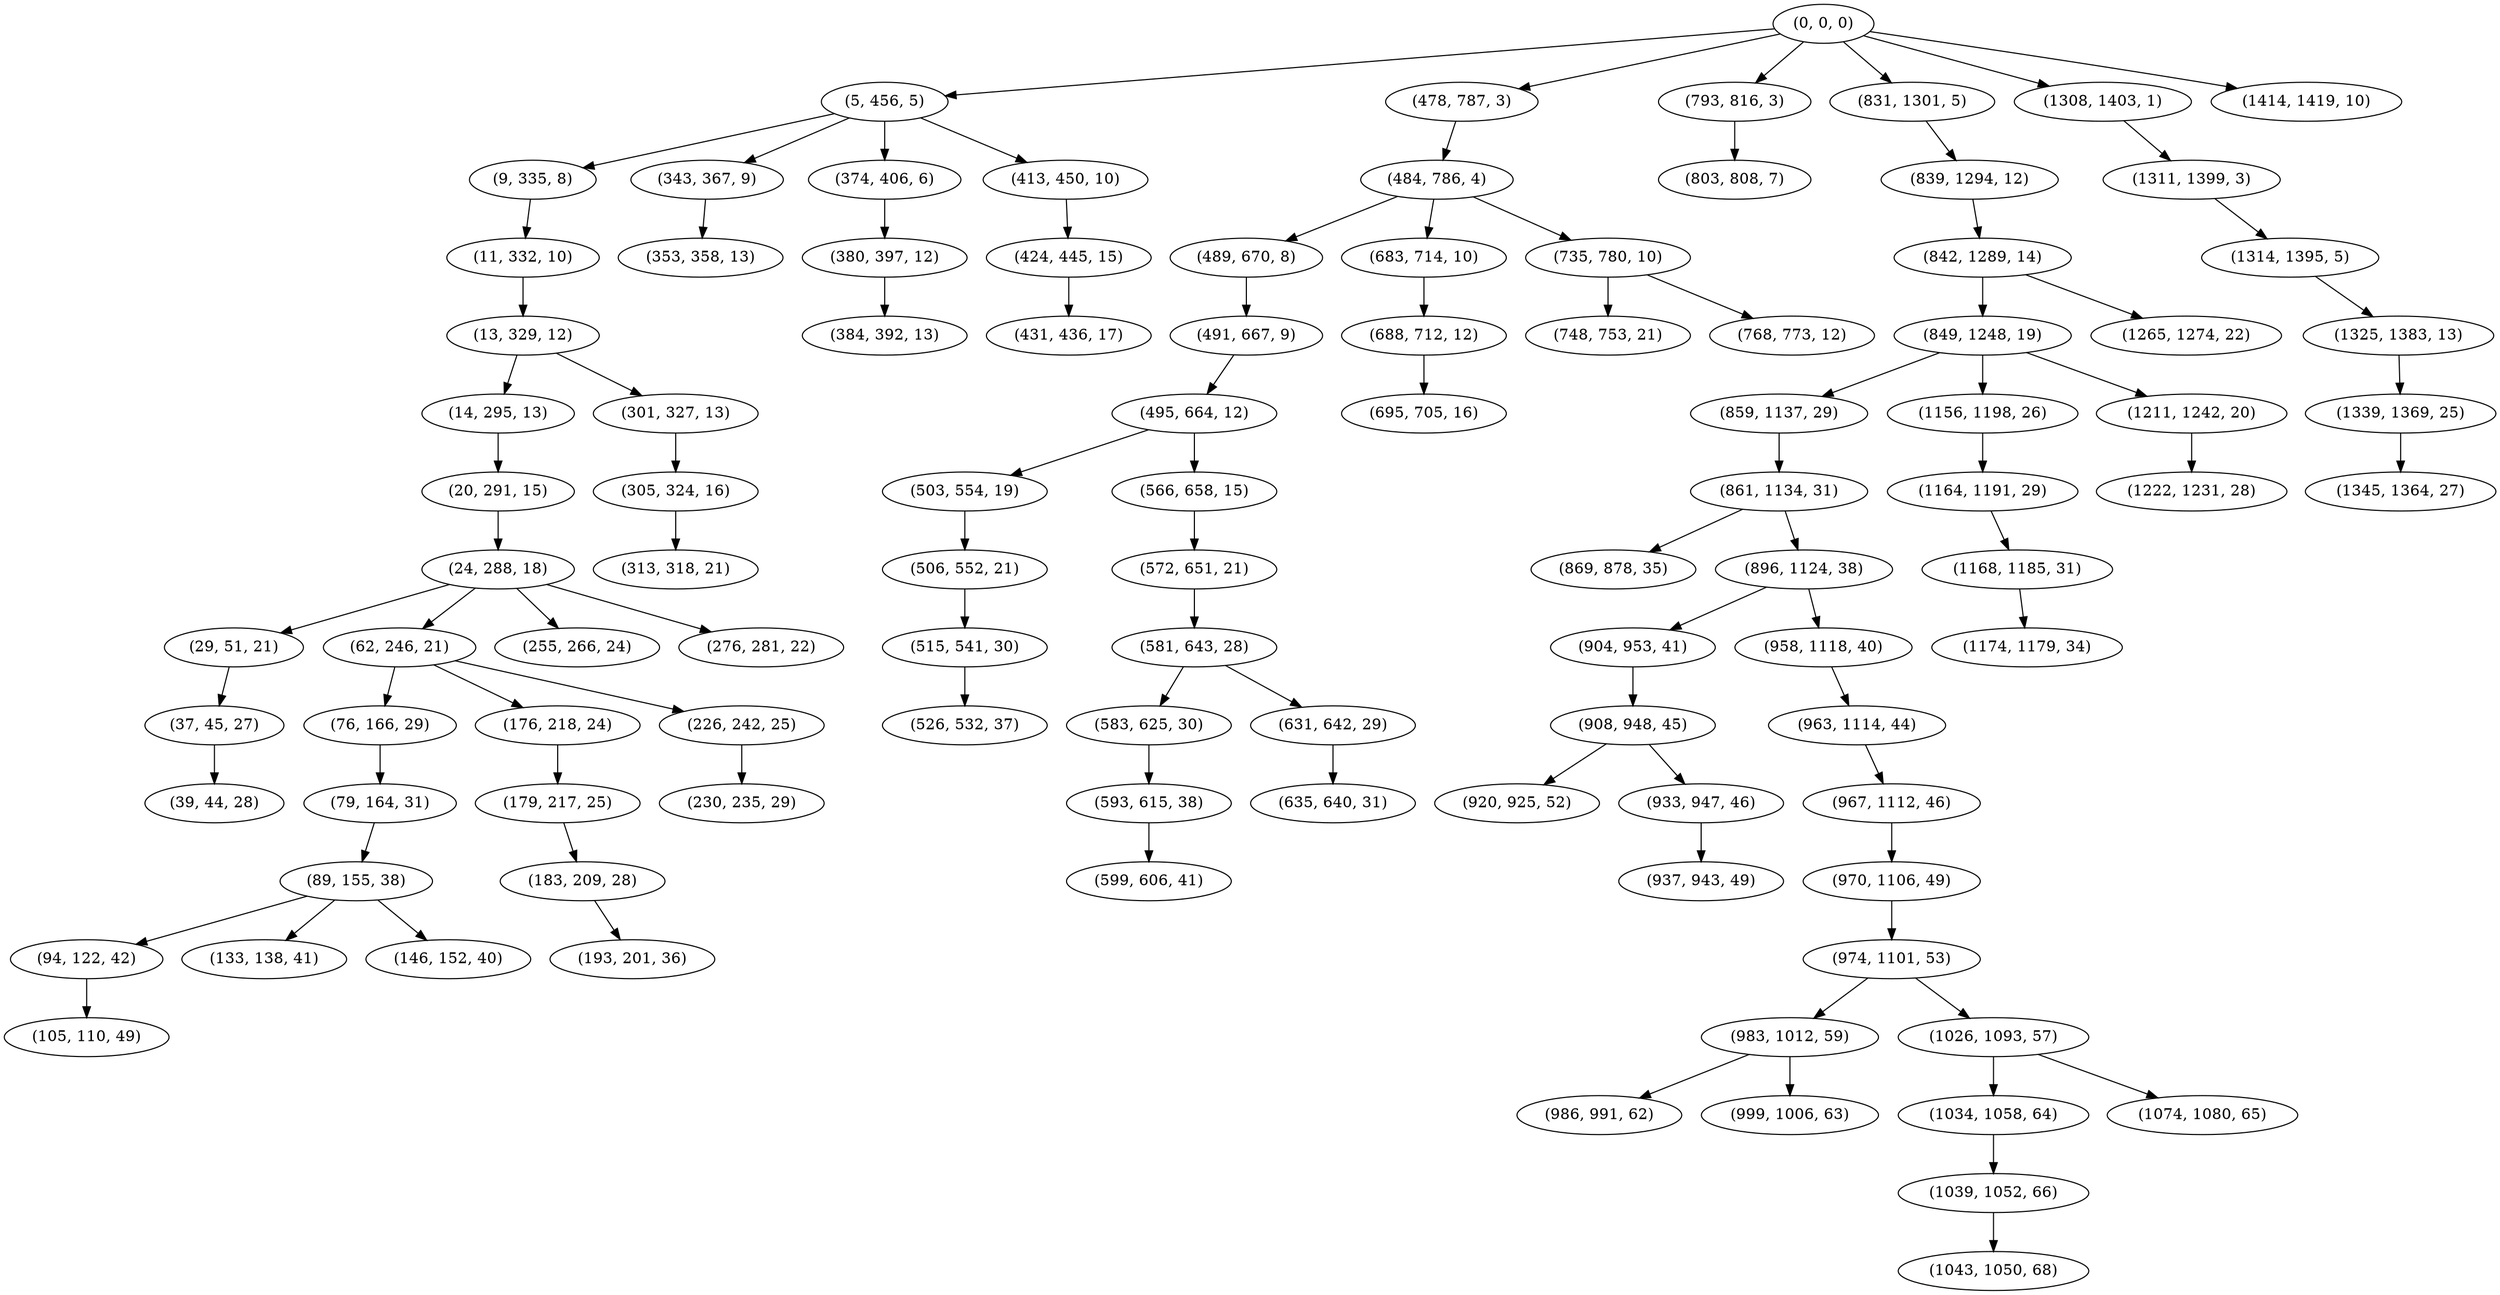 digraph tree {
    "(0, 0, 0)";
    "(5, 456, 5)";
    "(9, 335, 8)";
    "(11, 332, 10)";
    "(13, 329, 12)";
    "(14, 295, 13)";
    "(20, 291, 15)";
    "(24, 288, 18)";
    "(29, 51, 21)";
    "(37, 45, 27)";
    "(39, 44, 28)";
    "(62, 246, 21)";
    "(76, 166, 29)";
    "(79, 164, 31)";
    "(89, 155, 38)";
    "(94, 122, 42)";
    "(105, 110, 49)";
    "(133, 138, 41)";
    "(146, 152, 40)";
    "(176, 218, 24)";
    "(179, 217, 25)";
    "(183, 209, 28)";
    "(193, 201, 36)";
    "(226, 242, 25)";
    "(230, 235, 29)";
    "(255, 266, 24)";
    "(276, 281, 22)";
    "(301, 327, 13)";
    "(305, 324, 16)";
    "(313, 318, 21)";
    "(343, 367, 9)";
    "(353, 358, 13)";
    "(374, 406, 6)";
    "(380, 397, 12)";
    "(384, 392, 13)";
    "(413, 450, 10)";
    "(424, 445, 15)";
    "(431, 436, 17)";
    "(478, 787, 3)";
    "(484, 786, 4)";
    "(489, 670, 8)";
    "(491, 667, 9)";
    "(495, 664, 12)";
    "(503, 554, 19)";
    "(506, 552, 21)";
    "(515, 541, 30)";
    "(526, 532, 37)";
    "(566, 658, 15)";
    "(572, 651, 21)";
    "(581, 643, 28)";
    "(583, 625, 30)";
    "(593, 615, 38)";
    "(599, 606, 41)";
    "(631, 642, 29)";
    "(635, 640, 31)";
    "(683, 714, 10)";
    "(688, 712, 12)";
    "(695, 705, 16)";
    "(735, 780, 10)";
    "(748, 753, 21)";
    "(768, 773, 12)";
    "(793, 816, 3)";
    "(803, 808, 7)";
    "(831, 1301, 5)";
    "(839, 1294, 12)";
    "(842, 1289, 14)";
    "(849, 1248, 19)";
    "(859, 1137, 29)";
    "(861, 1134, 31)";
    "(869, 878, 35)";
    "(896, 1124, 38)";
    "(904, 953, 41)";
    "(908, 948, 45)";
    "(920, 925, 52)";
    "(933, 947, 46)";
    "(937, 943, 49)";
    "(958, 1118, 40)";
    "(963, 1114, 44)";
    "(967, 1112, 46)";
    "(970, 1106, 49)";
    "(974, 1101, 53)";
    "(983, 1012, 59)";
    "(986, 991, 62)";
    "(999, 1006, 63)";
    "(1026, 1093, 57)";
    "(1034, 1058, 64)";
    "(1039, 1052, 66)";
    "(1043, 1050, 68)";
    "(1074, 1080, 65)";
    "(1156, 1198, 26)";
    "(1164, 1191, 29)";
    "(1168, 1185, 31)";
    "(1174, 1179, 34)";
    "(1211, 1242, 20)";
    "(1222, 1231, 28)";
    "(1265, 1274, 22)";
    "(1308, 1403, 1)";
    "(1311, 1399, 3)";
    "(1314, 1395, 5)";
    "(1325, 1383, 13)";
    "(1339, 1369, 25)";
    "(1345, 1364, 27)";
    "(1414, 1419, 10)";
    "(0, 0, 0)" -> "(5, 456, 5)";
    "(0, 0, 0)" -> "(478, 787, 3)";
    "(0, 0, 0)" -> "(793, 816, 3)";
    "(0, 0, 0)" -> "(831, 1301, 5)";
    "(0, 0, 0)" -> "(1308, 1403, 1)";
    "(0, 0, 0)" -> "(1414, 1419, 10)";
    "(5, 456, 5)" -> "(9, 335, 8)";
    "(5, 456, 5)" -> "(343, 367, 9)";
    "(5, 456, 5)" -> "(374, 406, 6)";
    "(5, 456, 5)" -> "(413, 450, 10)";
    "(9, 335, 8)" -> "(11, 332, 10)";
    "(11, 332, 10)" -> "(13, 329, 12)";
    "(13, 329, 12)" -> "(14, 295, 13)";
    "(13, 329, 12)" -> "(301, 327, 13)";
    "(14, 295, 13)" -> "(20, 291, 15)";
    "(20, 291, 15)" -> "(24, 288, 18)";
    "(24, 288, 18)" -> "(29, 51, 21)";
    "(24, 288, 18)" -> "(62, 246, 21)";
    "(24, 288, 18)" -> "(255, 266, 24)";
    "(24, 288, 18)" -> "(276, 281, 22)";
    "(29, 51, 21)" -> "(37, 45, 27)";
    "(37, 45, 27)" -> "(39, 44, 28)";
    "(62, 246, 21)" -> "(76, 166, 29)";
    "(62, 246, 21)" -> "(176, 218, 24)";
    "(62, 246, 21)" -> "(226, 242, 25)";
    "(76, 166, 29)" -> "(79, 164, 31)";
    "(79, 164, 31)" -> "(89, 155, 38)";
    "(89, 155, 38)" -> "(94, 122, 42)";
    "(89, 155, 38)" -> "(133, 138, 41)";
    "(89, 155, 38)" -> "(146, 152, 40)";
    "(94, 122, 42)" -> "(105, 110, 49)";
    "(176, 218, 24)" -> "(179, 217, 25)";
    "(179, 217, 25)" -> "(183, 209, 28)";
    "(183, 209, 28)" -> "(193, 201, 36)";
    "(226, 242, 25)" -> "(230, 235, 29)";
    "(301, 327, 13)" -> "(305, 324, 16)";
    "(305, 324, 16)" -> "(313, 318, 21)";
    "(343, 367, 9)" -> "(353, 358, 13)";
    "(374, 406, 6)" -> "(380, 397, 12)";
    "(380, 397, 12)" -> "(384, 392, 13)";
    "(413, 450, 10)" -> "(424, 445, 15)";
    "(424, 445, 15)" -> "(431, 436, 17)";
    "(478, 787, 3)" -> "(484, 786, 4)";
    "(484, 786, 4)" -> "(489, 670, 8)";
    "(484, 786, 4)" -> "(683, 714, 10)";
    "(484, 786, 4)" -> "(735, 780, 10)";
    "(489, 670, 8)" -> "(491, 667, 9)";
    "(491, 667, 9)" -> "(495, 664, 12)";
    "(495, 664, 12)" -> "(503, 554, 19)";
    "(495, 664, 12)" -> "(566, 658, 15)";
    "(503, 554, 19)" -> "(506, 552, 21)";
    "(506, 552, 21)" -> "(515, 541, 30)";
    "(515, 541, 30)" -> "(526, 532, 37)";
    "(566, 658, 15)" -> "(572, 651, 21)";
    "(572, 651, 21)" -> "(581, 643, 28)";
    "(581, 643, 28)" -> "(583, 625, 30)";
    "(581, 643, 28)" -> "(631, 642, 29)";
    "(583, 625, 30)" -> "(593, 615, 38)";
    "(593, 615, 38)" -> "(599, 606, 41)";
    "(631, 642, 29)" -> "(635, 640, 31)";
    "(683, 714, 10)" -> "(688, 712, 12)";
    "(688, 712, 12)" -> "(695, 705, 16)";
    "(735, 780, 10)" -> "(748, 753, 21)";
    "(735, 780, 10)" -> "(768, 773, 12)";
    "(793, 816, 3)" -> "(803, 808, 7)";
    "(831, 1301, 5)" -> "(839, 1294, 12)";
    "(839, 1294, 12)" -> "(842, 1289, 14)";
    "(842, 1289, 14)" -> "(849, 1248, 19)";
    "(842, 1289, 14)" -> "(1265, 1274, 22)";
    "(849, 1248, 19)" -> "(859, 1137, 29)";
    "(849, 1248, 19)" -> "(1156, 1198, 26)";
    "(849, 1248, 19)" -> "(1211, 1242, 20)";
    "(859, 1137, 29)" -> "(861, 1134, 31)";
    "(861, 1134, 31)" -> "(869, 878, 35)";
    "(861, 1134, 31)" -> "(896, 1124, 38)";
    "(896, 1124, 38)" -> "(904, 953, 41)";
    "(896, 1124, 38)" -> "(958, 1118, 40)";
    "(904, 953, 41)" -> "(908, 948, 45)";
    "(908, 948, 45)" -> "(920, 925, 52)";
    "(908, 948, 45)" -> "(933, 947, 46)";
    "(933, 947, 46)" -> "(937, 943, 49)";
    "(958, 1118, 40)" -> "(963, 1114, 44)";
    "(963, 1114, 44)" -> "(967, 1112, 46)";
    "(967, 1112, 46)" -> "(970, 1106, 49)";
    "(970, 1106, 49)" -> "(974, 1101, 53)";
    "(974, 1101, 53)" -> "(983, 1012, 59)";
    "(974, 1101, 53)" -> "(1026, 1093, 57)";
    "(983, 1012, 59)" -> "(986, 991, 62)";
    "(983, 1012, 59)" -> "(999, 1006, 63)";
    "(1026, 1093, 57)" -> "(1034, 1058, 64)";
    "(1026, 1093, 57)" -> "(1074, 1080, 65)";
    "(1034, 1058, 64)" -> "(1039, 1052, 66)";
    "(1039, 1052, 66)" -> "(1043, 1050, 68)";
    "(1156, 1198, 26)" -> "(1164, 1191, 29)";
    "(1164, 1191, 29)" -> "(1168, 1185, 31)";
    "(1168, 1185, 31)" -> "(1174, 1179, 34)";
    "(1211, 1242, 20)" -> "(1222, 1231, 28)";
    "(1308, 1403, 1)" -> "(1311, 1399, 3)";
    "(1311, 1399, 3)" -> "(1314, 1395, 5)";
    "(1314, 1395, 5)" -> "(1325, 1383, 13)";
    "(1325, 1383, 13)" -> "(1339, 1369, 25)";
    "(1339, 1369, 25)" -> "(1345, 1364, 27)";
}
